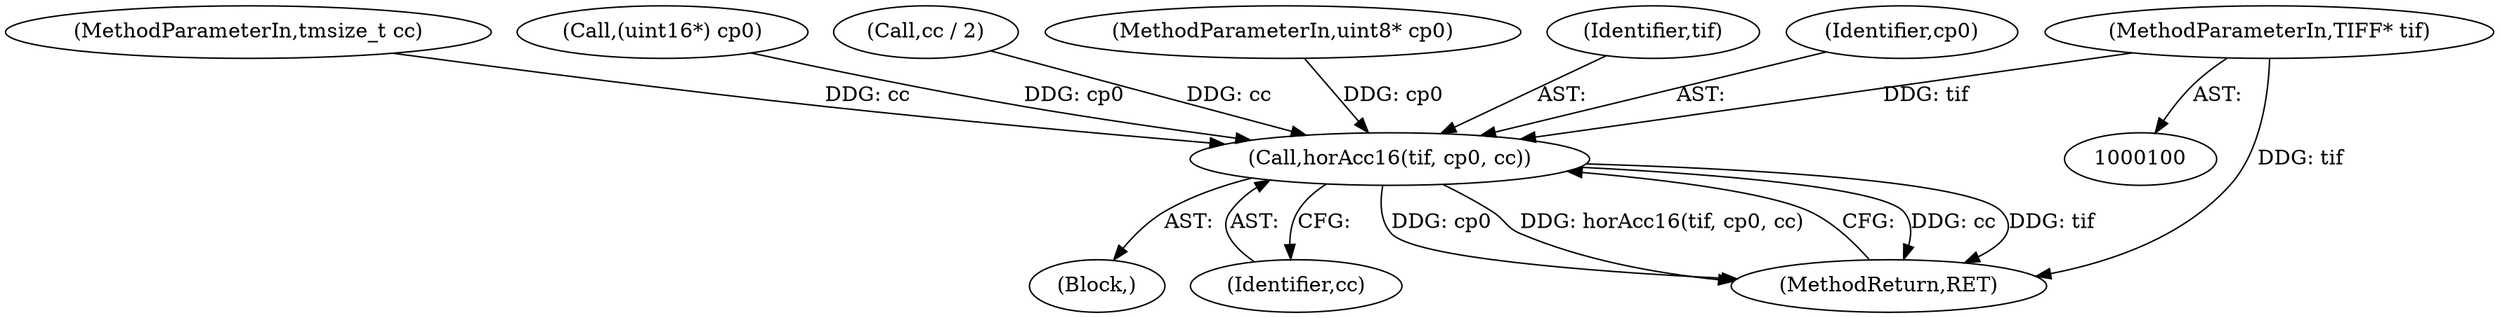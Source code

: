 digraph "1_libtiff_3ca657a8793dd011bf869695d72ad31c779c3cc1_11@pointer" {
"1000101" [label="(MethodParameterIn,TIFF* tif)"];
"1000120" [label="(Call,horAcc16(tif, cp0, cc))"];
"1000103" [label="(MethodParameterIn,tmsize_t cc)"];
"1000101" [label="(MethodParameterIn,TIFF* tif)"];
"1000108" [label="(Call,(uint16*) cp0)"];
"1000120" [label="(Call,horAcc16(tif, cp0, cc))"];
"1000114" [label="(Call,cc / 2)"];
"1000102" [label="(MethodParameterIn,uint8* cp0)"];
"1000121" [label="(Identifier,tif)"];
"1000123" [label="(Identifier,cc)"];
"1000104" [label="(Block,)"];
"1000124" [label="(MethodReturn,RET)"];
"1000122" [label="(Identifier,cp0)"];
"1000101" -> "1000100"  [label="AST: "];
"1000101" -> "1000124"  [label="DDG: tif"];
"1000101" -> "1000120"  [label="DDG: tif"];
"1000120" -> "1000104"  [label="AST: "];
"1000120" -> "1000123"  [label="CFG: "];
"1000121" -> "1000120"  [label="AST: "];
"1000122" -> "1000120"  [label="AST: "];
"1000123" -> "1000120"  [label="AST: "];
"1000124" -> "1000120"  [label="CFG: "];
"1000120" -> "1000124"  [label="DDG: cc"];
"1000120" -> "1000124"  [label="DDG: tif"];
"1000120" -> "1000124"  [label="DDG: cp0"];
"1000120" -> "1000124"  [label="DDG: horAcc16(tif, cp0, cc)"];
"1000108" -> "1000120"  [label="DDG: cp0"];
"1000102" -> "1000120"  [label="DDG: cp0"];
"1000114" -> "1000120"  [label="DDG: cc"];
"1000103" -> "1000120"  [label="DDG: cc"];
}
